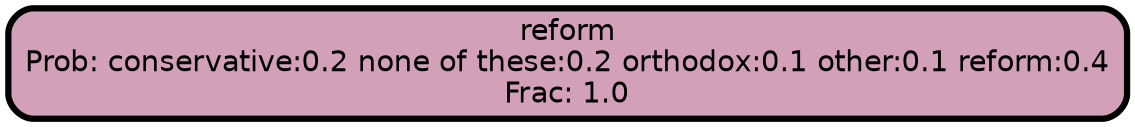 graph Tree {
node [shape=box, style="filled, rounded",color="black",penwidth="3",fontcolor="black",                 fontname=helvetica] ;
graph [ranksep="0 equally", splines=straight,                 bgcolor=transparent, dpi=200] ;
edge [fontname=helvetica, color=black] ;
0 [label="reform
Prob: conservative:0.2 none of these:0.2 orthodox:0.1 other:0.1 reform:0.4
Frac: 1.0", fillcolor="#d3a0b9"] ;
{rank = same;}}